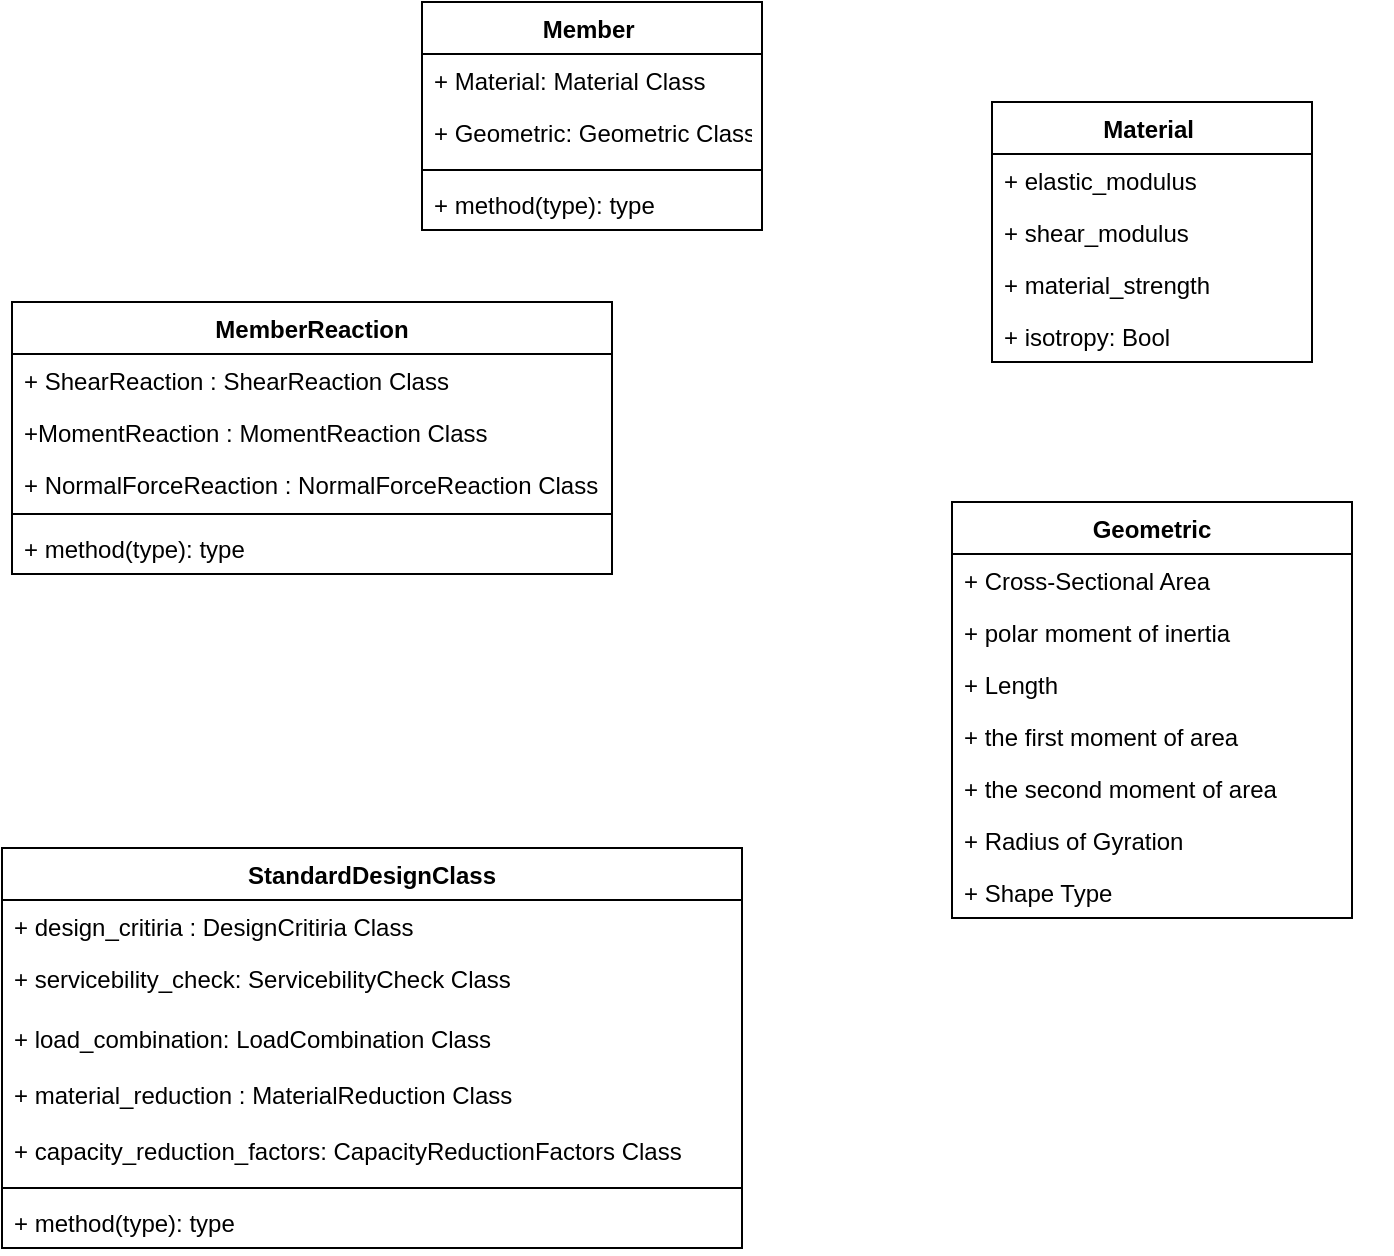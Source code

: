 <mxfile version="13.3.0" type="github"><diagram name="Page-1" id="c4acf3e9-155e-7222-9cf6-157b1a14988f"><mxGraphModel dx="704" dy="572" grid="1" gridSize="10" guides="1" tooltips="1" connect="1" arrows="1" fold="1" page="1" pageScale="1" pageWidth="850" pageHeight="1100" background="#ffffff" math="0" shadow="0"><root><mxCell id="0"/><mxCell id="1" parent="0"/><mxCell id="_zbEI8j1RnfakeMwb99n-30" value="Member " style="swimlane;fontStyle=1;align=center;verticalAlign=top;childLayout=stackLayout;horizontal=1;startSize=26;horizontalStack=0;resizeParent=1;resizeParentMax=0;resizeLast=0;collapsible=1;marginBottom=0;" vertex="1" parent="1"><mxGeometry x="440" y="70" width="170" height="114" as="geometry"/></mxCell><mxCell id="_zbEI8j1RnfakeMwb99n-31" value="+ Material: Material Class&#xa;" style="text;strokeColor=none;fillColor=none;align=left;verticalAlign=top;spacingLeft=4;spacingRight=4;overflow=hidden;rotatable=0;points=[[0,0.5],[1,0.5]];portConstraint=eastwest;" vertex="1" parent="_zbEI8j1RnfakeMwb99n-30"><mxGeometry y="26" width="170" height="26" as="geometry"/></mxCell><mxCell id="_zbEI8j1RnfakeMwb99n-45" value="+ Geometric: Geometric Class&#xa;" style="text;strokeColor=none;fillColor=none;align=left;verticalAlign=top;spacingLeft=4;spacingRight=4;overflow=hidden;rotatable=0;points=[[0,0.5],[1,0.5]];portConstraint=eastwest;" vertex="1" parent="_zbEI8j1RnfakeMwb99n-30"><mxGeometry y="52" width="170" height="28" as="geometry"/></mxCell><mxCell id="_zbEI8j1RnfakeMwb99n-32" value="" style="line;strokeWidth=1;fillColor=none;align=left;verticalAlign=middle;spacingTop=-1;spacingLeft=3;spacingRight=3;rotatable=0;labelPosition=right;points=[];portConstraint=eastwest;" vertex="1" parent="_zbEI8j1RnfakeMwb99n-30"><mxGeometry y="80" width="170" height="8" as="geometry"/></mxCell><mxCell id="_zbEI8j1RnfakeMwb99n-33" value="+ method(type): type" style="text;strokeColor=none;fillColor=none;align=left;verticalAlign=top;spacingLeft=4;spacingRight=4;overflow=hidden;rotatable=0;points=[[0,0.5],[1,0.5]];portConstraint=eastwest;" vertex="1" parent="_zbEI8j1RnfakeMwb99n-30"><mxGeometry y="88" width="170" height="26" as="geometry"/></mxCell><mxCell id="_zbEI8j1RnfakeMwb99n-40" value="Material " style="swimlane;fontStyle=1;align=center;verticalAlign=top;childLayout=stackLayout;horizontal=1;startSize=26;horizontalStack=0;resizeParent=1;resizeParentMax=0;resizeLast=0;collapsible=1;marginBottom=0;" vertex="1" parent="1"><mxGeometry x="725" y="120" width="160" height="130" as="geometry"/></mxCell><mxCell id="_zbEI8j1RnfakeMwb99n-41" value="+ elastic_modulus" style="text;strokeColor=none;fillColor=none;align=left;verticalAlign=top;spacingLeft=4;spacingRight=4;overflow=hidden;rotatable=0;points=[[0,0.5],[1,0.5]];portConstraint=eastwest;" vertex="1" parent="_zbEI8j1RnfakeMwb99n-40"><mxGeometry y="26" width="160" height="26" as="geometry"/></mxCell><mxCell id="_zbEI8j1RnfakeMwb99n-47" value="+ shear_modulus" style="text;strokeColor=none;fillColor=none;align=left;verticalAlign=top;spacingLeft=4;spacingRight=4;overflow=hidden;rotatable=0;points=[[0,0.5],[1,0.5]];portConstraint=eastwest;" vertex="1" parent="_zbEI8j1RnfakeMwb99n-40"><mxGeometry y="52" width="160" height="26" as="geometry"/></mxCell><mxCell id="_zbEI8j1RnfakeMwb99n-48" value="+ material_strength" style="text;strokeColor=none;fillColor=none;align=left;verticalAlign=top;spacingLeft=4;spacingRight=4;overflow=hidden;rotatable=0;points=[[0,0.5],[1,0.5]];portConstraint=eastwest;" vertex="1" parent="_zbEI8j1RnfakeMwb99n-40"><mxGeometry y="78" width="160" height="26" as="geometry"/></mxCell><mxCell id="_zbEI8j1RnfakeMwb99n-50" value="+ isotropy: Bool&#xa;&#xa;" style="text;strokeColor=none;fillColor=none;align=left;verticalAlign=top;spacingLeft=4;spacingRight=4;overflow=hidden;rotatable=0;points=[[0,0.5],[1,0.5]];portConstraint=eastwest;" vertex="1" parent="_zbEI8j1RnfakeMwb99n-40"><mxGeometry y="104" width="160" height="26" as="geometry"/></mxCell><mxCell id="_zbEI8j1RnfakeMwb99n-57" value="&#xa;" style="text;strokeColor=none;fillColor=none;align=left;verticalAlign=top;spacingLeft=4;spacingRight=4;overflow=hidden;rotatable=0;points=[[0,0.5],[1,0.5]];portConstraint=eastwest;" vertex="1" parent="1"><mxGeometry x="725" y="450" width="200" height="26" as="geometry"/></mxCell><mxCell id="_zbEI8j1RnfakeMwb99n-51" value="Geometric" style="swimlane;fontStyle=1;align=center;verticalAlign=top;childLayout=stackLayout;horizontal=1;startSize=26;horizontalStack=0;resizeParent=1;resizeParentMax=0;resizeLast=0;collapsible=1;marginBottom=0;" vertex="1" parent="1"><mxGeometry x="705" y="320" width="200" height="208" as="geometry"/></mxCell><mxCell id="_zbEI8j1RnfakeMwb99n-52" value="+ Cross-Sectional Area &#xa;" style="text;strokeColor=none;fillColor=none;align=left;verticalAlign=top;spacingLeft=4;spacingRight=4;overflow=hidden;rotatable=0;points=[[0,0.5],[1,0.5]];portConstraint=eastwest;" vertex="1" parent="_zbEI8j1RnfakeMwb99n-51"><mxGeometry y="26" width="200" height="26" as="geometry"/></mxCell><mxCell id="_zbEI8j1RnfakeMwb99n-53" value="+ polar moment of inertia" style="text;strokeColor=none;fillColor=none;align=left;verticalAlign=top;spacingLeft=4;spacingRight=4;overflow=hidden;rotatable=0;points=[[0,0.5],[1,0.5]];portConstraint=eastwest;" vertex="1" parent="_zbEI8j1RnfakeMwb99n-51"><mxGeometry y="52" width="200" height="26" as="geometry"/></mxCell><mxCell id="_zbEI8j1RnfakeMwb99n-54" value="+ Length" style="text;strokeColor=none;fillColor=none;align=left;verticalAlign=top;spacingLeft=4;spacingRight=4;overflow=hidden;rotatable=0;points=[[0,0.5],[1,0.5]];portConstraint=eastwest;" vertex="1" parent="_zbEI8j1RnfakeMwb99n-51"><mxGeometry y="78" width="200" height="26" as="geometry"/></mxCell><mxCell id="_zbEI8j1RnfakeMwb99n-55" value="+ the first moment of area&#xa;&#xa;" style="text;strokeColor=none;fillColor=none;align=left;verticalAlign=top;spacingLeft=4;spacingRight=4;overflow=hidden;rotatable=0;points=[[0,0.5],[1,0.5]];portConstraint=eastwest;" vertex="1" parent="_zbEI8j1RnfakeMwb99n-51"><mxGeometry y="104" width="200" height="26" as="geometry"/></mxCell><mxCell id="_zbEI8j1RnfakeMwb99n-59" value="+ the second moment of area" style="text;strokeColor=none;fillColor=none;align=left;verticalAlign=top;spacingLeft=4;spacingRight=4;overflow=hidden;rotatable=0;points=[[0,0.5],[1,0.5]];portConstraint=eastwest;" vertex="1" parent="_zbEI8j1RnfakeMwb99n-51"><mxGeometry y="130" width="200" height="26" as="geometry"/></mxCell><mxCell id="_zbEI8j1RnfakeMwb99n-63" value="+ Radius of Gyration " style="text;strokeColor=none;fillColor=none;align=left;verticalAlign=top;spacingLeft=4;spacingRight=4;overflow=hidden;rotatable=0;points=[[0,0.5],[1,0.5]];portConstraint=eastwest;" vertex="1" parent="_zbEI8j1RnfakeMwb99n-51"><mxGeometry y="156" width="200" height="26" as="geometry"/></mxCell><mxCell id="_zbEI8j1RnfakeMwb99n-62" value="+ Shape Type" style="text;strokeColor=none;fillColor=none;align=left;verticalAlign=top;spacingLeft=4;spacingRight=4;overflow=hidden;rotatable=0;points=[[0,0.5],[1,0.5]];portConstraint=eastwest;" vertex="1" parent="_zbEI8j1RnfakeMwb99n-51"><mxGeometry y="182" width="200" height="26" as="geometry"/></mxCell><mxCell id="_zbEI8j1RnfakeMwb99n-64" value="MemberReaction" style="swimlane;fontStyle=1;align=center;verticalAlign=top;childLayout=stackLayout;horizontal=1;startSize=26;horizontalStack=0;resizeParent=1;resizeParentMax=0;resizeLast=0;collapsible=1;marginBottom=0;" vertex="1" parent="1"><mxGeometry x="235" y="220" width="300" height="136" as="geometry"/></mxCell><mxCell id="_zbEI8j1RnfakeMwb99n-65" value="+ ShearReaction : ShearReaction Class&#xa;" style="text;strokeColor=none;fillColor=none;align=left;verticalAlign=top;spacingLeft=4;spacingRight=4;overflow=hidden;rotatable=0;points=[[0,0.5],[1,0.5]];portConstraint=eastwest;" vertex="1" parent="_zbEI8j1RnfakeMwb99n-64"><mxGeometry y="26" width="300" height="26" as="geometry"/></mxCell><mxCell id="_zbEI8j1RnfakeMwb99n-76" value="+MomentReaction : MomentReaction Class&#xa;" style="text;strokeColor=none;fillColor=none;align=left;verticalAlign=top;spacingLeft=4;spacingRight=4;overflow=hidden;rotatable=0;points=[[0,0.5],[1,0.5]];portConstraint=eastwest;" vertex="1" parent="_zbEI8j1RnfakeMwb99n-64"><mxGeometry y="52" width="300" height="26" as="geometry"/></mxCell><mxCell id="_zbEI8j1RnfakeMwb99n-77" value="+ NormalForceReaction : NormalForceReaction Class&#xa;" style="text;strokeColor=none;fillColor=none;align=left;verticalAlign=top;spacingLeft=4;spacingRight=4;overflow=hidden;rotatable=0;points=[[0,0.5],[1,0.5]];portConstraint=eastwest;" vertex="1" parent="_zbEI8j1RnfakeMwb99n-64"><mxGeometry y="78" width="300" height="24" as="geometry"/></mxCell><mxCell id="_zbEI8j1RnfakeMwb99n-67" value="" style="line;strokeWidth=1;fillColor=none;align=left;verticalAlign=middle;spacingTop=-1;spacingLeft=3;spacingRight=3;rotatable=0;labelPosition=right;points=[];portConstraint=eastwest;" vertex="1" parent="_zbEI8j1RnfakeMwb99n-64"><mxGeometry y="102" width="300" height="8" as="geometry"/></mxCell><mxCell id="_zbEI8j1RnfakeMwb99n-68" value="+ method(type): type" style="text;strokeColor=none;fillColor=none;align=left;verticalAlign=top;spacingLeft=4;spacingRight=4;overflow=hidden;rotatable=0;points=[[0,0.5],[1,0.5]];portConstraint=eastwest;" vertex="1" parent="_zbEI8j1RnfakeMwb99n-64"><mxGeometry y="110" width="300" height="26" as="geometry"/></mxCell><mxCell id="_zbEI8j1RnfakeMwb99n-69" value="StandardDesignClass" style="swimlane;fontStyle=1;align=center;verticalAlign=top;childLayout=stackLayout;horizontal=1;startSize=26;horizontalStack=0;resizeParent=1;resizeParentMax=0;resizeLast=0;collapsible=1;marginBottom=0;" vertex="1" parent="1"><mxGeometry x="230" y="493" width="370" height="200" as="geometry"/></mxCell><mxCell id="_zbEI8j1RnfakeMwb99n-70" value="+ design_critiria : DesignCritiria Class&#xa;" style="text;strokeColor=none;fillColor=none;align=left;verticalAlign=top;spacingLeft=4;spacingRight=4;overflow=hidden;rotatable=0;points=[[0,0.5],[1,0.5]];portConstraint=eastwest;" vertex="1" parent="_zbEI8j1RnfakeMwb99n-69"><mxGeometry y="26" width="370" height="26" as="geometry"/></mxCell><mxCell id="_zbEI8j1RnfakeMwb99n-79" value="+ servicebility_check: ServicebilityCheck Class&#xa;&#xa;" style="text;strokeColor=none;fillColor=none;align=left;verticalAlign=top;spacingLeft=4;spacingRight=4;overflow=hidden;rotatable=0;points=[[0,0.5],[1,0.5]];portConstraint=eastwest;" vertex="1" parent="_zbEI8j1RnfakeMwb99n-69"><mxGeometry y="52" width="370" height="30" as="geometry"/></mxCell><mxCell id="_zbEI8j1RnfakeMwb99n-81" value="+ load_combination: LoadCombination Class&#xa;" style="text;strokeColor=none;fillColor=none;align=left;verticalAlign=top;spacingLeft=4;spacingRight=4;overflow=hidden;rotatable=0;points=[[0,0.5],[1,0.5]];portConstraint=eastwest;" vertex="1" parent="_zbEI8j1RnfakeMwb99n-69"><mxGeometry y="82" width="370" height="28" as="geometry"/></mxCell><mxCell id="_zbEI8j1RnfakeMwb99n-80" value="+ material_reduction : MaterialReduction Class&#xa;" style="text;strokeColor=none;fillColor=none;align=left;verticalAlign=top;spacingLeft=4;spacingRight=4;overflow=hidden;rotatable=0;points=[[0,0.5],[1,0.5]];portConstraint=eastwest;" vertex="1" parent="_zbEI8j1RnfakeMwb99n-69"><mxGeometry y="110" width="370" height="28" as="geometry"/></mxCell><mxCell id="_zbEI8j1RnfakeMwb99n-71" value="+ capacity_reduction_factors: CapacityReductionFactors Class&#xa;" style="text;strokeColor=none;fillColor=none;align=left;verticalAlign=top;spacingLeft=4;spacingRight=4;overflow=hidden;rotatable=0;points=[[0,0.5],[1,0.5]];portConstraint=eastwest;" vertex="1" parent="_zbEI8j1RnfakeMwb99n-69"><mxGeometry y="138" width="370" height="28" as="geometry"/></mxCell><mxCell id="_zbEI8j1RnfakeMwb99n-72" value="" style="line;strokeWidth=1;fillColor=none;align=left;verticalAlign=middle;spacingTop=-1;spacingLeft=3;spacingRight=3;rotatable=0;labelPosition=right;points=[];portConstraint=eastwest;" vertex="1" parent="_zbEI8j1RnfakeMwb99n-69"><mxGeometry y="166" width="370" height="8" as="geometry"/></mxCell><mxCell id="_zbEI8j1RnfakeMwb99n-73" value="+ method(type): type" style="text;strokeColor=none;fillColor=none;align=left;verticalAlign=top;spacingLeft=4;spacingRight=4;overflow=hidden;rotatable=0;points=[[0,0.5],[1,0.5]];portConstraint=eastwest;" vertex="1" parent="_zbEI8j1RnfakeMwb99n-69"><mxGeometry y="174" width="370" height="26" as="geometry"/></mxCell></root></mxGraphModel></diagram></mxfile>